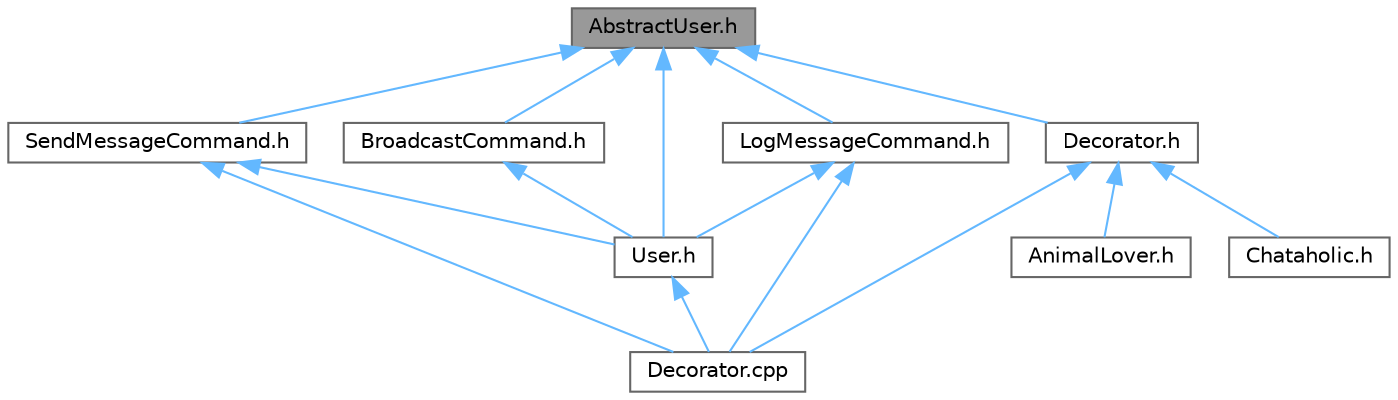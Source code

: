 digraph "AbstractUser.h"
{
 // LATEX_PDF_SIZE
  bgcolor="transparent";
  edge [fontname=Helvetica,fontsize=10,labelfontname=Helvetica,labelfontsize=10];
  node [fontname=Helvetica,fontsize=10,shape=box,height=0.2,width=0.4];
  Node1 [id="Node000001",label="AbstractUser.h",height=0.2,width=0.4,color="gray40", fillcolor="grey60", style="filled", fontcolor="black",tooltip="Abstract base class for users and decorators."];
  Node1 -> Node2 [id="edge1_Node000001_Node000002",dir="back",color="steelblue1",style="solid",tooltip=" "];
  Node2 [id="Node000002",label="BroadcastCommand.h",height=0.2,width=0.4,color="grey40", fillcolor="white", style="filled",URL="$BroadcastCommand_8h.html",tooltip="Command implementation for broadcasting messages to all chat rooms a user belongs to."];
  Node2 -> Node3 [id="edge2_Node000002_Node000003",dir="back",color="steelblue1",style="solid",tooltip=" "];
  Node3 [id="Node000003",label="User.h",height=0.2,width=0.4,color="grey40", fillcolor="white", style="filled",URL="$User_8h.html",tooltip="Concrete implementation of AbstractUser with command pattern integration."];
  Node3 -> Node4 [id="edge3_Node000003_Node000004",dir="back",color="steelblue1",style="solid",tooltip=" "];
  Node4 [id="Node000004",label="Decorator.cpp",height=0.2,width=0.4,color="grey40", fillcolor="white", style="filled",URL="$Decorator_8cpp.html",tooltip="Implementation of the Decorator base class for AbstractUser extension."];
  Node1 -> Node5 [id="edge4_Node000001_Node000005",dir="back",color="steelblue1",style="solid",tooltip=" "];
  Node5 [id="Node000005",label="Decorator.h",height=0.2,width=0.4,color="grey40", fillcolor="white", style="filled",URL="$Decorator_8h.html",tooltip="Abstract decorator class for extending AbstractUser functionality at runtime."];
  Node5 -> Node6 [id="edge5_Node000005_Node000006",dir="back",color="steelblue1",style="solid",tooltip=" "];
  Node6 [id="Node000006",label="AnimalLover.h",height=0.2,width=0.4,color="grey40", fillcolor="white", style="filled",URL="$AnimalLover_8h.html",tooltip="Decorator for users who love animals, adds blue tag to user name."];
  Node5 -> Node7 [id="edge6_Node000005_Node000007",dir="back",color="steelblue1",style="solid",tooltip=" "];
  Node7 [id="Node000007",label="Chataholic.h",height=0.2,width=0.4,color="grey40", fillcolor="white", style="filled",URL="$Chataholic_8h.html",tooltip="Decorator for users who are chatty, adds purple tag to user name."];
  Node5 -> Node4 [id="edge7_Node000005_Node000004",dir="back",color="steelblue1",style="solid",tooltip=" "];
  Node1 -> Node8 [id="edge8_Node000001_Node000008",dir="back",color="steelblue1",style="solid",tooltip=" "];
  Node8 [id="Node000008",label="LogMessageCommand.h",height=0.2,width=0.4,color="grey40", fillcolor="white", style="filled",URL="$LogMessageCommand_8h.html",tooltip="Command implementation for logging messages to chat room history."];
  Node8 -> Node4 [id="edge9_Node000008_Node000004",dir="back",color="steelblue1",style="solid",tooltip=" "];
  Node8 -> Node3 [id="edge10_Node000008_Node000003",dir="back",color="steelblue1",style="solid",tooltip=" "];
  Node1 -> Node9 [id="edge11_Node000001_Node000009",dir="back",color="steelblue1",style="solid",tooltip=" "];
  Node9 [id="Node000009",label="SendMessageCommand.h",height=0.2,width=0.4,color="grey40", fillcolor="white", style="filled",URL="$SendMessageCommand_8h.html",tooltip="Command implementation for sending messages through the chat room mediator."];
  Node9 -> Node4 [id="edge12_Node000009_Node000004",dir="back",color="steelblue1",style="solid",tooltip=" "];
  Node9 -> Node3 [id="edge13_Node000009_Node000003",dir="back",color="steelblue1",style="solid",tooltip=" "];
  Node1 -> Node3 [id="edge14_Node000001_Node000003",dir="back",color="steelblue1",style="solid",tooltip=" "];
}
